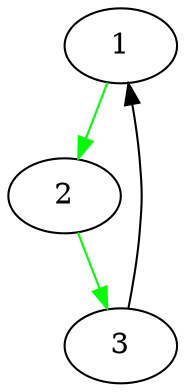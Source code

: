 digraph 2518597047728 {
	1 [label=1]
	2 [label=2]
	3 [label=3]
	1 -> 2 [color=green]
	2 -> 3 [color=green]
	3 -> 1 [color=black]
}
